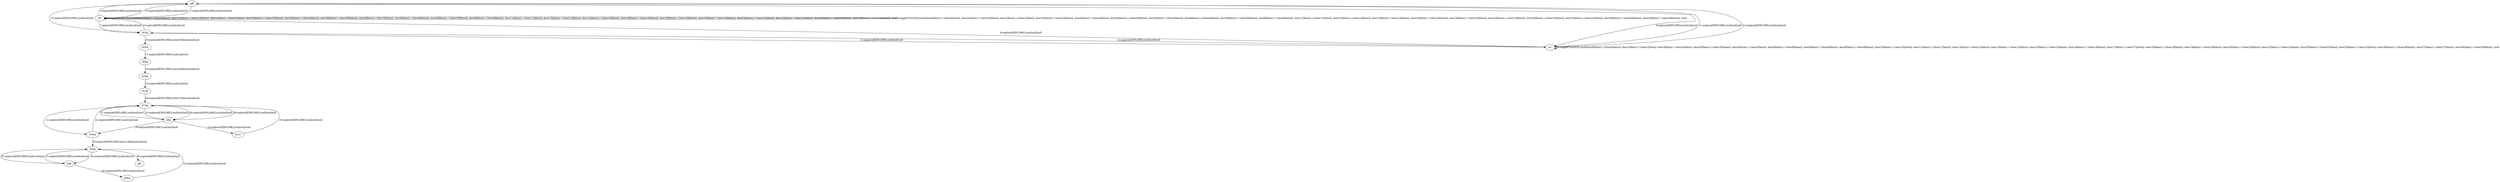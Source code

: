 # Total number of goals covered by this test: 1
# d10p --> gf2

digraph g {
"gf8" -> "b0" [label = "1-explore[EXPLORE];/null/null/null"];
"b0" -> "b0" [label = "2-toggle[TOGGLE];/null/door0[false]:=!(door0[false]); door32[false]:=!(door32[false]); door1[false]:=!(door1[false]); door33[false]:=!(door33[false]); door3[false]:=!(door3[false]); door36[false]:=!(door36[false]); door5[false]:=!(door5[false]); door6[false]:=!(door6[false]); door39[false]:=!(door39[false]); door8[false]:=!(door8[false]); door11[false]:=!(door11[false]); door13[false]:=!(door13[false]); door14[false]:=!(door14[false]); door16[false]:=!(door16[false]); door18[false]:=!(door18[false]); door19[false]:=!(door19[false]); door53[false]:=!(door53[false]); door23[false]:=!(door23[false]); door56[false]:=!(door56[false]); door26[false]:=!(door26[false]); /null"];
"b0" -> "gf8" [label = "3-explore[EXPLORE];/null/null/null"];
"gf8" -> "b1" [label = "4-explore[EXPLORE];/null/null/null"];
"b1" -> "b1" [label = "5-toggle[TOGGLE];/null/door0[false]:=!(door0[false]); door1[false]:=!(door1[false]); door3[false]:=!(door3[false]); door35[false]:=!(door35[false]); door5[false]:=!(door5[false]); door6[false]:=!(door6[false]); door8[false]:=!(door8[false]); door9[false]:=!(door9[false]); door10[false]:=!(door10[false]); door11[false]:=!(door11[false]); door12[false]:=!(door12[false]); door13[false]:=!(door13[false]); door15[false]:=!(door15[false]); door16[false]:=!(door16[false]); door17[false]:=!(door17[false]); door18[false]:=!(door18[false]); door19[false]:=!(door19[false]); door20[false]:=!(door20[false]); door21[false]:=!(door21[false]); door53[false]:=!(door53[false]); door23[false]:=!(door23[false]); door26[false]:=!(door26[false]); door27[false]:=!(door27[false]); door59[false]:=!(door59[false]); /null"];
"b1" -> "b0" [label = "6-explore[EXPLORE];/null/null/null"];
"b0" -> "d53p" [label = "7-explore[EXPLORE];/null/null/null"];
"d53p" -> "b0" [label = "8-explore[EXPLORE];/null/null/null"];
"b0" -> "b0" [label = "9-toggle[TOGGLE];/null/door0[false]:=!(door0[false]); door32[false]:=!(door32[false]); door1[false]:=!(door1[false]); door33[false]:=!(door33[false]); door3[false]:=!(door3[false]); door36[false]:=!(door36[false]); door5[false]:=!(door5[false]); door6[false]:=!(door6[false]); door39[false]:=!(door39[false]); door8[false]:=!(door8[false]); door11[false]:=!(door11[false]); door13[false]:=!(door13[false]); door14[false]:=!(door14[false]); door16[false]:=!(door16[false]); door18[false]:=!(door18[false]); door19[false]:=!(door19[false]); door53[false]:=!(door53[false]); door23[false]:=!(door23[false]); door56[false]:=!(door56[false]); door26[false]:=!(door26[false]); /null"];
"b0" -> "gf8" [label = "10-explore[EXPLORE];/null/null/null"];
"gf8" -> "b1" [label = "11-explore[EXPLORE];/null/null/null"];
"b1" -> "d53p" [label = "12-explore[EXPLORE];/null/null/null"];
"d53p" -> "b1" [label = "13-explore[EXPLORE];/null/null/null"];
"b1" -> "gf8" [label = "14-explore[EXPLORE];/null/null/null"];
"gf8" -> "d53p" [label = "15-explore[EXPLORE];/null/null/null"];
"d53p" -> "d53m" [label = "16-explore[EXPLORE];/door53[false]/null/null"];
"d53m" -> "d26p" [label = "17-explore[EXPLORE];/null/null/null"];
"d26p" -> "d26m" [label = "18-explore[EXPLORE];/door26[false]/null/null"];
"d26m" -> "d13p" [label = "19-explore[EXPLORE];/null/null/null"];
"d13p" -> "d13m" [label = "20-explore[EXPLORE];/door13[false]/null/null"];
"d13m" -> "d10m" [label = "21-explore[EXPLORE];/null/null/null"];
"d10m" -> "d13m" [label = "22-explore[EXPLORE];/null/null/null"];
"d13m" -> "d6p" [label = "23-explore[EXPLORE];/null/null/null"];
"d6p" -> "b121" [label = "24-explore[EXPLORE];/null/null/null"];
"b121" -> "d13m" [label = "25-explore[EXPLORE];/null/null/null"];
"d13m" -> "d6p" [label = "26-explore[EXPLORE];/null/null/null"];
"d6p" -> "d13m" [label = "27-explore[EXPLORE];/null/null/null"];
"d13m" -> "d6p" [label = "28-explore[EXPLORE];/null/null/null"];
"d6p" -> "d10m" [label = "29-explore[EXPLORE];/null/null/null"];
"d10m" -> "d10p" [label = "30-explore[EXPLORE];/door10[false]/null/null"];
"d10p" -> "b48" [label = "31-explore[EXPLORE];/null/null/null"];
"b48" -> "d59m" [label = "32-explore[EXPLORE];/null/null/null"];
"d59m" -> "d10p" [label = "33-explore[EXPLORE];/null/null/null"];
"d10p" -> "b48" [label = "34-explore[EXPLORE];/null/null/null"];
"b48" -> "d10p" [label = "35-explore[EXPLORE];/null/null/null"];
"d10p" -> "gf2" [label = "36-explore[EXPLORE];/null/null/null"];
}